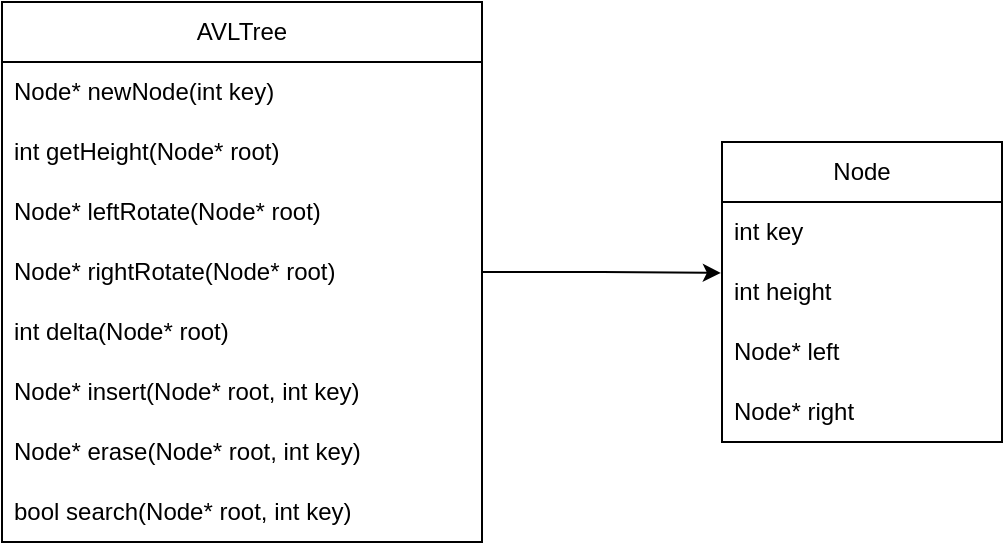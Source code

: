 <mxfile version="27.0.2">
  <diagram name="Страница — 1" id="1Zyov4Y-T1JEWPqrEMtW">
    <mxGraphModel dx="834" dy="501" grid="1" gridSize="10" guides="1" tooltips="1" connect="1" arrows="1" fold="1" page="1" pageScale="1" pageWidth="827" pageHeight="1169" math="0" shadow="0">
      <root>
        <mxCell id="0" />
        <mxCell id="1" parent="0" />
        <mxCell id="XL9e1T3Idu_3fQxXBdoR-11" style="edgeStyle=orthogonalEdgeStyle;rounded=0;orthogonalLoop=1;jettySize=auto;html=1;entryX=-0.004;entryY=0.182;entryDx=0;entryDy=0;entryPerimeter=0;" edge="1" parent="1" source="XL9e1T3Idu_3fQxXBdoR-1" target="XL9e1T3Idu_3fQxXBdoR-14">
          <mxGeometry relative="1" as="geometry">
            <mxPoint x="390" y="335" as="targetPoint" />
          </mxGeometry>
        </mxCell>
        <mxCell id="XL9e1T3Idu_3fQxXBdoR-1" value="AVLTree" style="swimlane;fontStyle=0;childLayout=stackLayout;horizontal=1;startSize=30;horizontalStack=0;resizeParent=1;resizeParentMax=0;resizeLast=0;collapsible=1;marginBottom=0;whiteSpace=wrap;html=1;aspect=fixed;" vertex="1" parent="1">
          <mxGeometry x="40" y="200" width="240" height="270" as="geometry" />
        </mxCell>
        <mxCell id="XL9e1T3Idu_3fQxXBdoR-2" value="Node* newNode(int key)" style="text;strokeColor=none;fillColor=none;align=left;verticalAlign=middle;spacingLeft=4;spacingRight=4;overflow=hidden;points=[[0,0.5],[1,0.5]];portConstraint=eastwest;rotatable=0;whiteSpace=wrap;html=1;" vertex="1" parent="XL9e1T3Idu_3fQxXBdoR-1">
          <mxGeometry y="30" width="240" height="30" as="geometry" />
        </mxCell>
        <mxCell id="XL9e1T3Idu_3fQxXBdoR-3" value="int getHeight(Node* root)" style="text;strokeColor=none;fillColor=none;align=left;verticalAlign=middle;spacingLeft=4;spacingRight=4;overflow=hidden;points=[[0,0.5],[1,0.5]];portConstraint=eastwest;rotatable=0;whiteSpace=wrap;html=1;" vertex="1" parent="XL9e1T3Idu_3fQxXBdoR-1">
          <mxGeometry y="60" width="240" height="30" as="geometry" />
        </mxCell>
        <mxCell id="XL9e1T3Idu_3fQxXBdoR-4" value="Node* leftRotate(Node* root)" style="text;strokeColor=none;fillColor=none;align=left;verticalAlign=middle;spacingLeft=4;spacingRight=4;overflow=hidden;points=[[0,0.5],[1,0.5]];portConstraint=eastwest;rotatable=0;whiteSpace=wrap;html=1;" vertex="1" parent="XL9e1T3Idu_3fQxXBdoR-1">
          <mxGeometry y="90" width="240" height="30" as="geometry" />
        </mxCell>
        <mxCell id="XL9e1T3Idu_3fQxXBdoR-5" value="Node* rightRotate(Node* root)" style="text;strokeColor=none;fillColor=none;align=left;verticalAlign=middle;spacingLeft=4;spacingRight=4;overflow=hidden;points=[[0,0.5],[1,0.5]];portConstraint=eastwest;rotatable=0;whiteSpace=wrap;html=1;" vertex="1" parent="XL9e1T3Idu_3fQxXBdoR-1">
          <mxGeometry y="120" width="240" height="30" as="geometry" />
        </mxCell>
        <mxCell id="XL9e1T3Idu_3fQxXBdoR-6" value="int delta(Node* root)" style="text;strokeColor=none;fillColor=none;align=left;verticalAlign=middle;spacingLeft=4;spacingRight=4;overflow=hidden;points=[[0,0.5],[1,0.5]];portConstraint=eastwest;rotatable=0;whiteSpace=wrap;html=1;" vertex="1" parent="XL9e1T3Idu_3fQxXBdoR-1">
          <mxGeometry y="150" width="240" height="30" as="geometry" />
        </mxCell>
        <mxCell id="XL9e1T3Idu_3fQxXBdoR-7" value="Node* insert(Node* root, int key)" style="text;strokeColor=none;fillColor=none;align=left;verticalAlign=middle;spacingLeft=4;spacingRight=4;overflow=hidden;points=[[0,0.5],[1,0.5]];portConstraint=eastwest;rotatable=0;whiteSpace=wrap;html=1;" vertex="1" parent="XL9e1T3Idu_3fQxXBdoR-1">
          <mxGeometry y="180" width="240" height="30" as="geometry" />
        </mxCell>
        <mxCell id="XL9e1T3Idu_3fQxXBdoR-8" value="Node* erase(Node* root, int key)" style="text;strokeColor=none;fillColor=none;align=left;verticalAlign=middle;spacingLeft=4;spacingRight=4;overflow=hidden;points=[[0,0.5],[1,0.5]];portConstraint=eastwest;rotatable=0;whiteSpace=wrap;html=1;" vertex="1" parent="XL9e1T3Idu_3fQxXBdoR-1">
          <mxGeometry y="210" width="240" height="30" as="geometry" />
        </mxCell>
        <mxCell id="XL9e1T3Idu_3fQxXBdoR-9" value="bool search(Node* root, int key)" style="text;strokeColor=none;fillColor=none;align=left;verticalAlign=middle;spacingLeft=4;spacingRight=4;overflow=hidden;points=[[0,0.5],[1,0.5]];portConstraint=eastwest;rotatable=0;whiteSpace=wrap;html=1;" vertex="1" parent="XL9e1T3Idu_3fQxXBdoR-1">
          <mxGeometry y="240" width="240" height="30" as="geometry" />
        </mxCell>
        <mxCell id="XL9e1T3Idu_3fQxXBdoR-12" value="Node" style="swimlane;fontStyle=0;childLayout=stackLayout;horizontal=1;startSize=30;horizontalStack=0;resizeParent=1;resizeParentMax=0;resizeLast=0;collapsible=1;marginBottom=0;whiteSpace=wrap;html=1;" vertex="1" parent="1">
          <mxGeometry x="400" y="270" width="140" height="150" as="geometry" />
        </mxCell>
        <mxCell id="XL9e1T3Idu_3fQxXBdoR-13" value="int key" style="text;strokeColor=none;fillColor=none;align=left;verticalAlign=middle;spacingLeft=4;spacingRight=4;overflow=hidden;points=[[0,0.5],[1,0.5]];portConstraint=eastwest;rotatable=0;whiteSpace=wrap;html=1;" vertex="1" parent="XL9e1T3Idu_3fQxXBdoR-12">
          <mxGeometry y="30" width="140" height="30" as="geometry" />
        </mxCell>
        <mxCell id="XL9e1T3Idu_3fQxXBdoR-14" value="int height" style="text;strokeColor=none;fillColor=none;align=left;verticalAlign=middle;spacingLeft=4;spacingRight=4;overflow=hidden;points=[[0,0.5],[1,0.5]];portConstraint=eastwest;rotatable=0;whiteSpace=wrap;html=1;" vertex="1" parent="XL9e1T3Idu_3fQxXBdoR-12">
          <mxGeometry y="60" width="140" height="30" as="geometry" />
        </mxCell>
        <mxCell id="XL9e1T3Idu_3fQxXBdoR-15" value="Node* left" style="text;strokeColor=none;fillColor=none;align=left;verticalAlign=middle;spacingLeft=4;spacingRight=4;overflow=hidden;points=[[0,0.5],[1,0.5]];portConstraint=eastwest;rotatable=0;whiteSpace=wrap;html=1;" vertex="1" parent="XL9e1T3Idu_3fQxXBdoR-12">
          <mxGeometry y="90" width="140" height="30" as="geometry" />
        </mxCell>
        <mxCell id="XL9e1T3Idu_3fQxXBdoR-16" value="Node* right" style="text;strokeColor=none;fillColor=none;align=left;verticalAlign=middle;spacingLeft=4;spacingRight=4;overflow=hidden;points=[[0,0.5],[1,0.5]];portConstraint=eastwest;rotatable=0;whiteSpace=wrap;html=1;" vertex="1" parent="XL9e1T3Idu_3fQxXBdoR-12">
          <mxGeometry y="120" width="140" height="30" as="geometry" />
        </mxCell>
      </root>
    </mxGraphModel>
  </diagram>
</mxfile>
